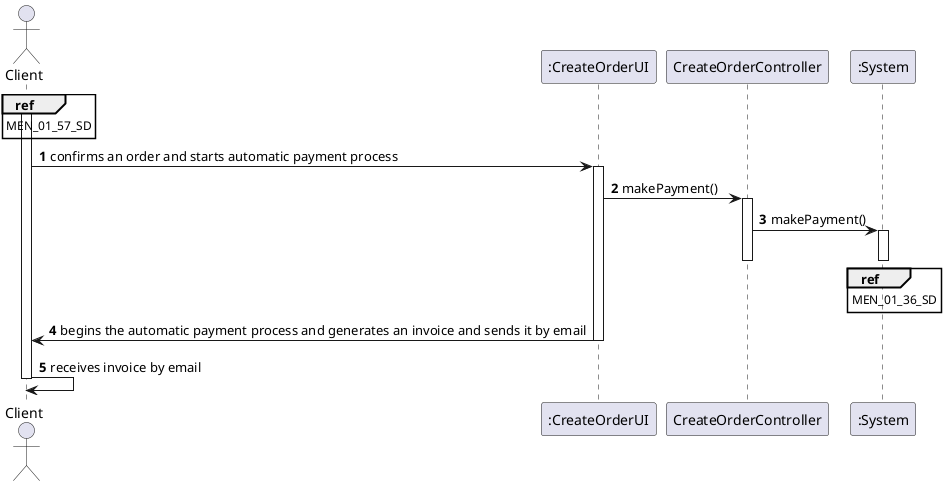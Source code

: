 @startuml
autonumber

actor "Client" as CLN
participant ":CreateOrderUI" as UI
participant "CreateOrderController" as CTRL
participant ":System" as SYS

activate CLN
ref over CLN
MEN_01_57_SD
end ref
CLN -> UI : confirms an order and starts automatic payment process
activate UI
UI -> CTRL : makePayment()
activate CTRL
CTRL -> SYS : makePayment()
activate SYS
ref over SYS
MEN_01_36_SD
end ref
deactivate SYS
deactivate CTRL
UI -> CLN : begins the automatic payment process and generates an invoice and sends it by email
deactivate UI
CLN -> CLN : receives invoice by email

deactivate CLN
@enduml
@enduml
